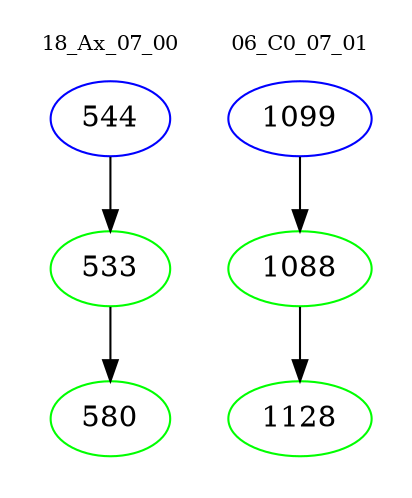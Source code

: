 digraph{
subgraph cluster_0 {
color = white
label = "18_Ax_07_00";
fontsize=10;
T0_544 [label="544", color="blue"]
T0_544 -> T0_533 [color="black"]
T0_533 [label="533", color="green"]
T0_533 -> T0_580 [color="black"]
T0_580 [label="580", color="green"]
}
subgraph cluster_1 {
color = white
label = "06_C0_07_01";
fontsize=10;
T1_1099 [label="1099", color="blue"]
T1_1099 -> T1_1088 [color="black"]
T1_1088 [label="1088", color="green"]
T1_1088 -> T1_1128 [color="black"]
T1_1128 [label="1128", color="green"]
}
}
